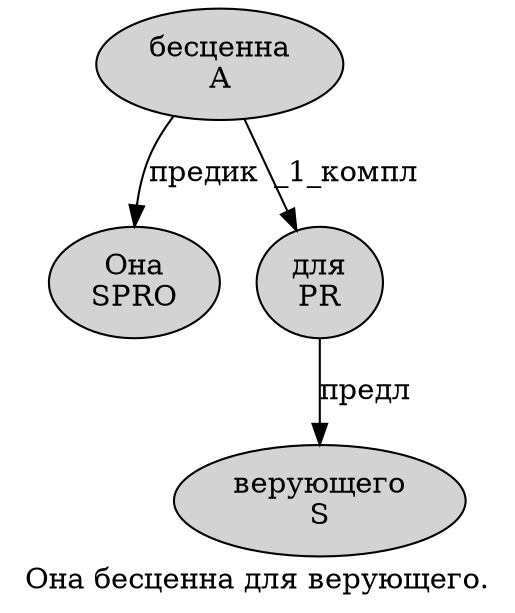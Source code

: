 digraph SENTENCE_1263 {
	graph [label="Она бесценна для верующего."]
	node [style=filled]
		0 [label="Она
SPRO" color="" fillcolor=lightgray penwidth=1 shape=ellipse]
		1 [label="бесценна
A" color="" fillcolor=lightgray penwidth=1 shape=ellipse]
		2 [label="для
PR" color="" fillcolor=lightgray penwidth=1 shape=ellipse]
		3 [label="верующего
S" color="" fillcolor=lightgray penwidth=1 shape=ellipse]
			1 -> 0 [label="предик"]
			1 -> 2 [label="_1_компл"]
			2 -> 3 [label="предл"]
}